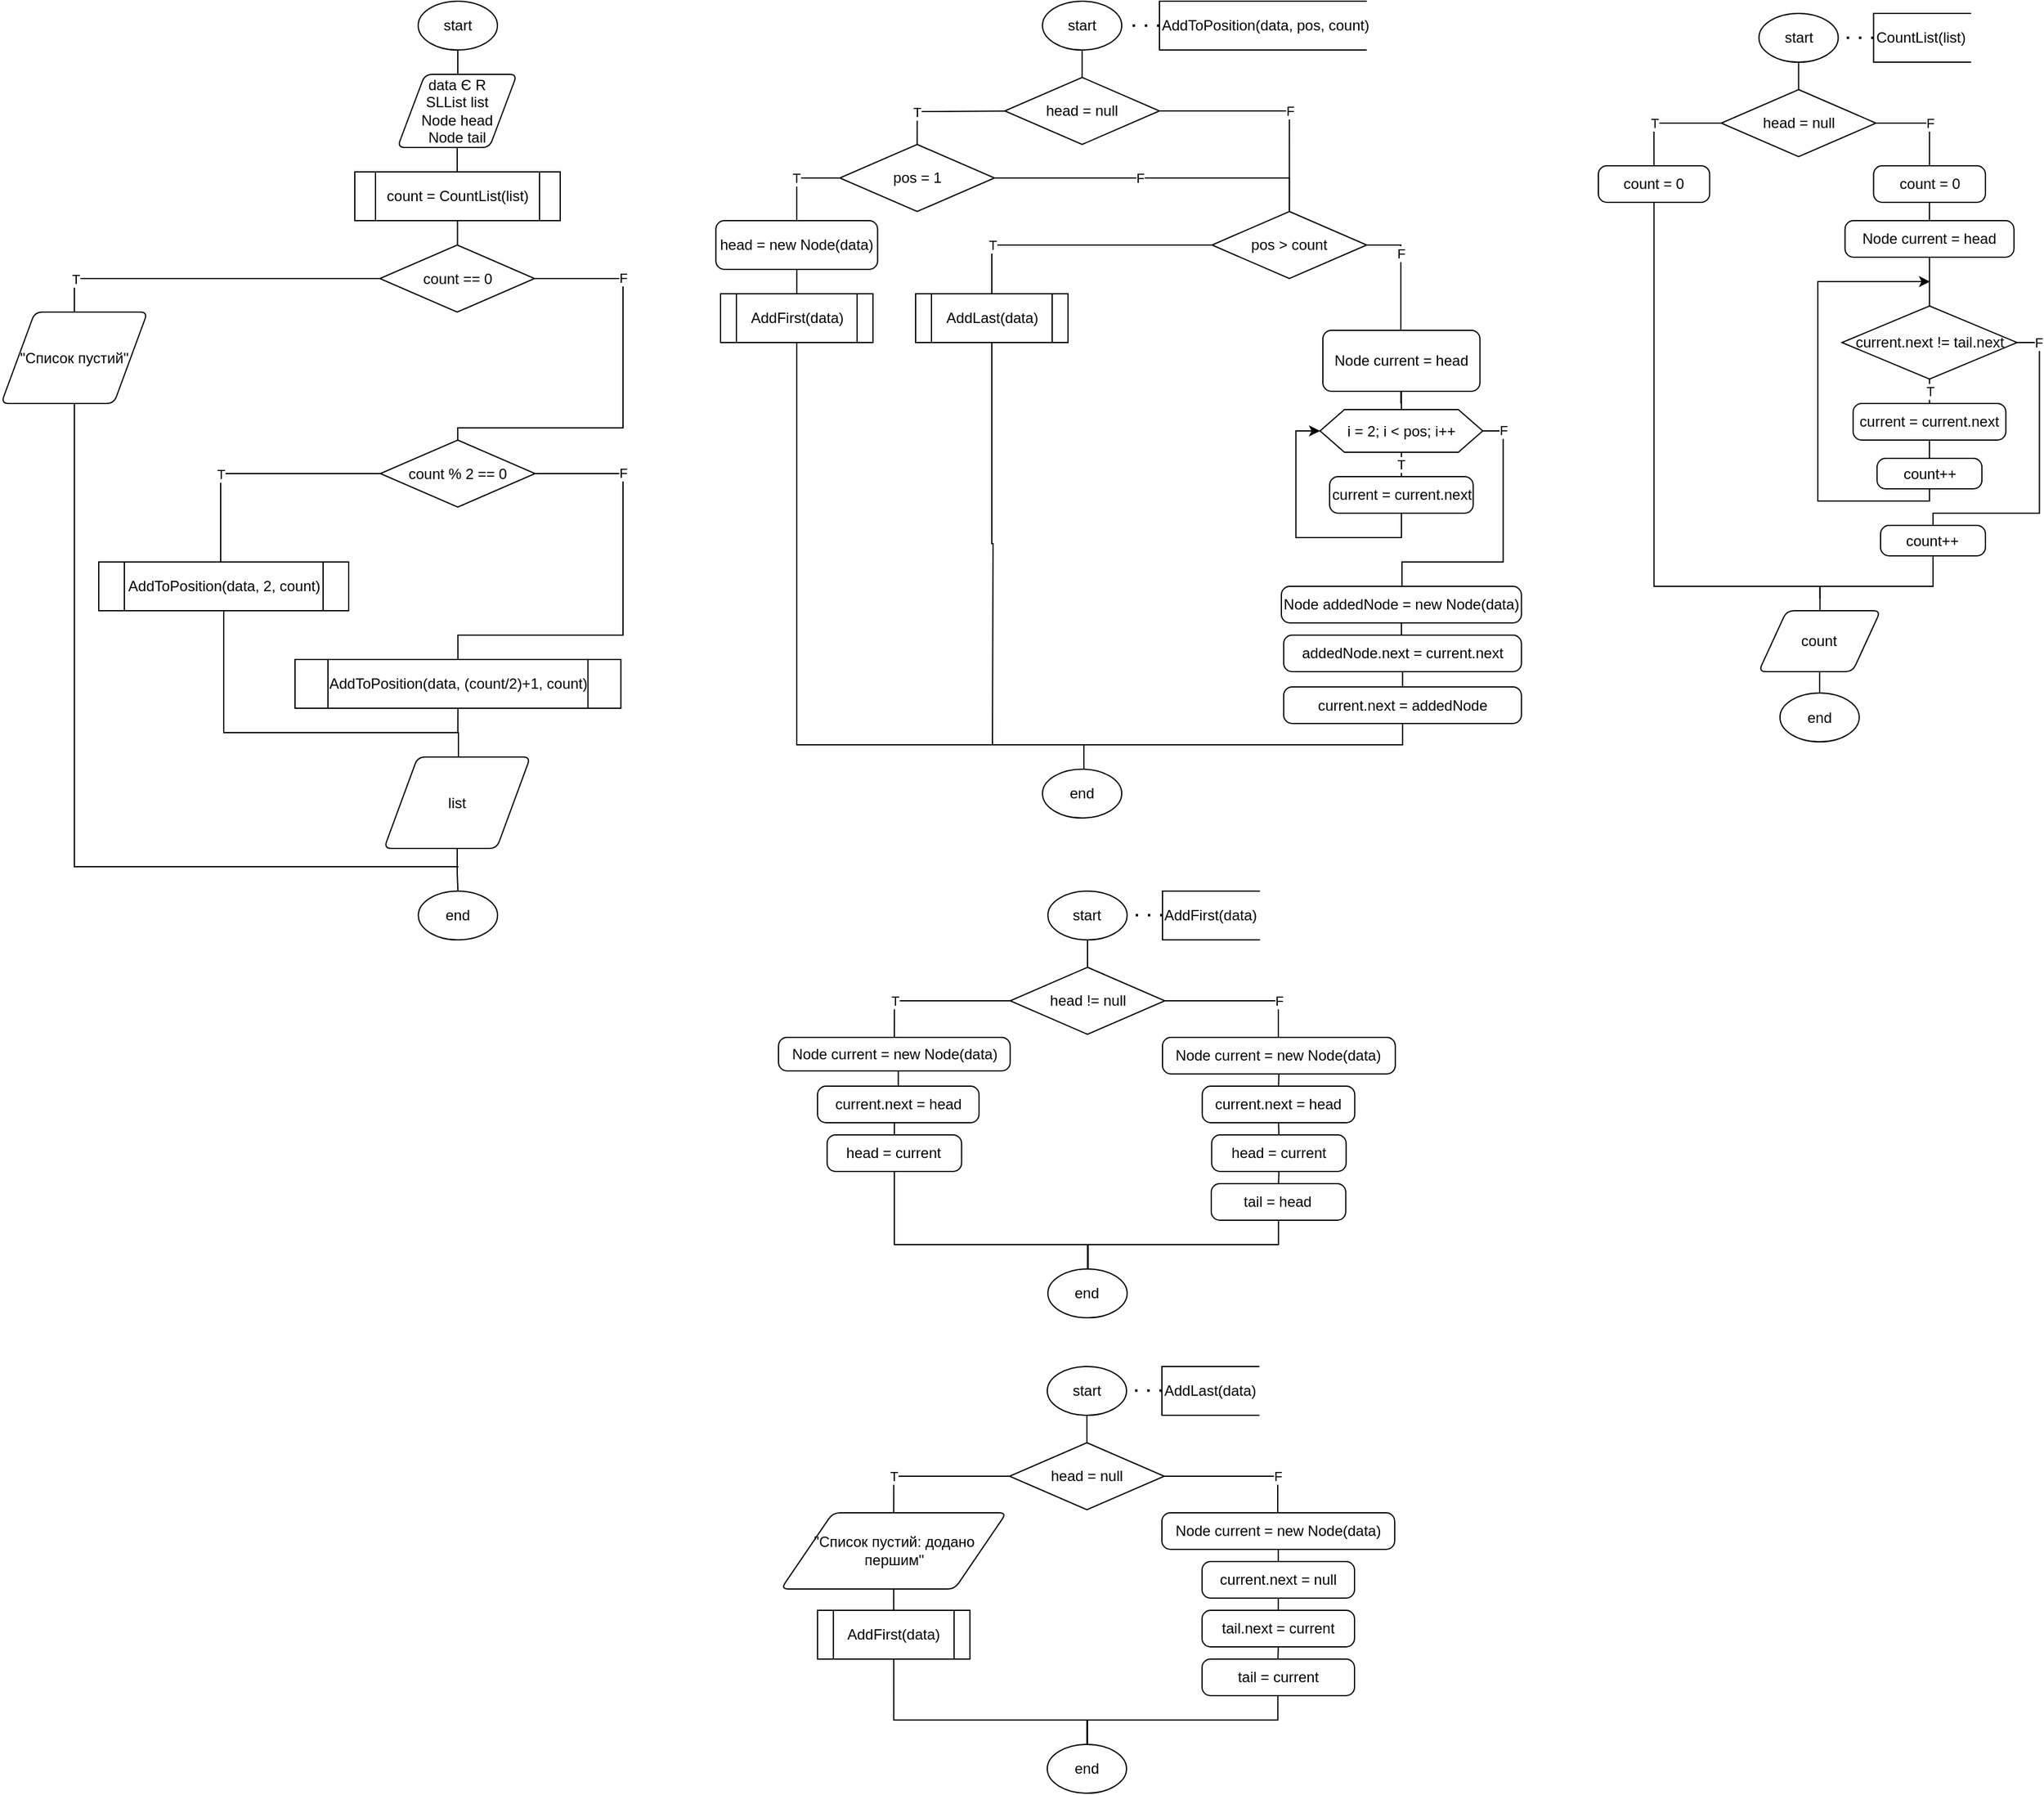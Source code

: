 <mxfile version="15.8.7" type="device"><diagram id="V5qmjW3sE3rMqDVH7kw-" name="Страница 1"><mxGraphModel dx="1730" dy="1082" grid="1" gridSize="10" guides="1" tooltips="1" connect="1" arrows="1" fold="1" page="1" pageScale="1" pageWidth="1169" pageHeight="1654" math="0" shadow="0"><root><mxCell id="0"/><mxCell id="1" parent="0"/><mxCell id="6AGBld5OA4cOX5kdkgJx-5" value="" style="edgeStyle=orthogonalEdgeStyle;rounded=0;orthogonalLoop=1;jettySize=auto;html=1;endArrow=none;endFill=0;" edge="1" parent="1" source="6AGBld5OA4cOX5kdkgJx-1" target="6AGBld5OA4cOX5kdkgJx-4"><mxGeometry relative="1" as="geometry"/></mxCell><mxCell id="6AGBld5OA4cOX5kdkgJx-1" value="start" style="strokeWidth=1;html=1;shape=mxgraph.flowchart.start_1;whiteSpace=wrap;" vertex="1" parent="1"><mxGeometry x="382" y="40" width="65" height="40" as="geometry"/></mxCell><mxCell id="6AGBld5OA4cOX5kdkgJx-9" value="" style="edgeStyle=orthogonalEdgeStyle;rounded=0;orthogonalLoop=1;jettySize=auto;html=1;endArrow=none;endFill=0;" edge="1" parent="1" source="6AGBld5OA4cOX5kdkgJx-4"><mxGeometry relative="1" as="geometry"><mxPoint x="414.059" y="180" as="targetPoint"/></mxGeometry></mxCell><mxCell id="6AGBld5OA4cOX5kdkgJx-4" value="data Є R&lt;br&gt;SLList list&lt;br&gt;Node head&lt;br&gt;Node tail" style="shape=parallelogram;html=1;strokeWidth=1;perimeter=parallelogramPerimeter;whiteSpace=wrap;rounded=1;arcSize=12;size=0.23;" vertex="1" parent="1"><mxGeometry x="365" y="100" width="98" height="60" as="geometry"/></mxCell><mxCell id="6AGBld5OA4cOX5kdkgJx-14" value="" style="edgeStyle=orthogonalEdgeStyle;rounded=0;orthogonalLoop=1;jettySize=auto;html=1;endArrow=none;endFill=0;" edge="1" parent="1" source="6AGBld5OA4cOX5kdkgJx-10" target="6AGBld5OA4cOX5kdkgJx-13"><mxGeometry relative="1" as="geometry"/></mxCell><mxCell id="6AGBld5OA4cOX5kdkgJx-10" value="count = CountList(list)" style="shape=process;whiteSpace=wrap;html=1;backgroundOutline=1;strokeWidth=1;" vertex="1" parent="1"><mxGeometry x="330" y="180" width="168.5" height="40" as="geometry"/></mxCell><mxCell id="6AGBld5OA4cOX5kdkgJx-16" value="T" style="edgeStyle=orthogonalEdgeStyle;rounded=0;orthogonalLoop=1;jettySize=auto;html=1;entryX=0.5;entryY=0;entryDx=0;entryDy=0;endArrow=none;endFill=0;" edge="1" parent="1" source="6AGBld5OA4cOX5kdkgJx-13" target="6AGBld5OA4cOX5kdkgJx-15"><mxGeometry x="0.795" relative="1" as="geometry"><Array as="points"><mxPoint x="100" y="268"/></Array><mxPoint as="offset"/></mxGeometry></mxCell><mxCell id="6AGBld5OA4cOX5kdkgJx-19" value="F" style="edgeStyle=orthogonalEdgeStyle;rounded=0;orthogonalLoop=1;jettySize=auto;html=1;entryX=0.5;entryY=0;entryDx=0;entryDy=0;entryPerimeter=0;endArrow=none;endFill=0;" edge="1" parent="1" source="6AGBld5OA4cOX5kdkgJx-13" target="6AGBld5OA4cOX5kdkgJx-18"><mxGeometry x="-0.574" relative="1" as="geometry"><Array as="points"><mxPoint x="550" y="268"/><mxPoint x="550" y="390"/><mxPoint x="414" y="390"/></Array><mxPoint as="offset"/></mxGeometry></mxCell><mxCell id="6AGBld5OA4cOX5kdkgJx-13" value="count == 0" style="strokeWidth=1;html=1;shape=mxgraph.flowchart.decision;whiteSpace=wrap;" vertex="1" parent="1"><mxGeometry x="350.56" y="240" width="126.88" height="55" as="geometry"/></mxCell><mxCell id="6AGBld5OA4cOX5kdkgJx-32" style="edgeStyle=orthogonalEdgeStyle;rounded=0;orthogonalLoop=1;jettySize=auto;html=1;endArrow=none;endFill=0;" edge="1" parent="1" source="6AGBld5OA4cOX5kdkgJx-15"><mxGeometry relative="1" as="geometry"><mxPoint x="415" y="750" as="targetPoint"/><Array as="points"><mxPoint x="100" y="750"/><mxPoint x="415" y="750"/></Array></mxGeometry></mxCell><mxCell id="6AGBld5OA4cOX5kdkgJx-15" value="&quot;Список пустий&quot;" style="shape=parallelogram;html=1;strokeWidth=1;perimeter=parallelogramPerimeter;whiteSpace=wrap;rounded=1;arcSize=12;size=0.23;" vertex="1" parent="1"><mxGeometry x="40" y="295" width="120" height="75" as="geometry"/></mxCell><mxCell id="6AGBld5OA4cOX5kdkgJx-21" value="T" style="edgeStyle=orthogonalEdgeStyle;rounded=0;orthogonalLoop=1;jettySize=auto;html=1;entryX=0.568;entryY=0.01;entryDx=0;entryDy=0;entryPerimeter=0;endArrow=none;endFill=0;" edge="1" parent="1" source="6AGBld5OA4cOX5kdkgJx-18" target="6AGBld5OA4cOX5kdkgJx-20"><mxGeometry x="0.189" relative="1" as="geometry"><Array as="points"><mxPoint x="220" y="428"/><mxPoint x="220" y="500"/></Array><mxPoint as="offset"/></mxGeometry></mxCell><mxCell id="6AGBld5OA4cOX5kdkgJx-23" value="F" style="edgeStyle=orthogonalEdgeStyle;rounded=0;orthogonalLoop=1;jettySize=auto;html=1;endArrow=none;endFill=0;entryX=0.5;entryY=0;entryDx=0;entryDy=0;" edge="1" parent="1" source="6AGBld5OA4cOX5kdkgJx-18" target="6AGBld5OA4cOX5kdkgJx-24"><mxGeometry x="-0.599" relative="1" as="geometry"><mxPoint x="415" y="560" as="targetPoint"/><Array as="points"><mxPoint x="550" y="428"/><mxPoint x="550" y="560"/><mxPoint x="415" y="560"/></Array><mxPoint as="offset"/></mxGeometry></mxCell><mxCell id="6AGBld5OA4cOX5kdkgJx-18" value="count % 2 == 0" style="strokeWidth=1;html=1;shape=mxgraph.flowchart.decision;whiteSpace=wrap;" vertex="1" parent="1"><mxGeometry x="351" y="400" width="126.88" height="55" as="geometry"/></mxCell><mxCell id="6AGBld5OA4cOX5kdkgJx-26" style="edgeStyle=orthogonalEdgeStyle;rounded=0;orthogonalLoop=1;jettySize=auto;html=1;endArrow=none;endFill=0;" edge="1" parent="1" source="6AGBld5OA4cOX5kdkgJx-20" target="6AGBld5OA4cOX5kdkgJx-25"><mxGeometry relative="1" as="geometry"><Array as="points"><mxPoint x="223" y="640"/><mxPoint x="415" y="640"/></Array></mxGeometry></mxCell><mxCell id="6AGBld5OA4cOX5kdkgJx-20" value="AddToPosition(data, 2, count)" style="shape=process;whiteSpace=wrap;html=1;backgroundOutline=1;strokeWidth=1;" vertex="1" parent="1"><mxGeometry x="120" y="500" width="205" height="40" as="geometry"/></mxCell><mxCell id="6AGBld5OA4cOX5kdkgJx-28" style="edgeStyle=orthogonalEdgeStyle;rounded=0;orthogonalLoop=1;jettySize=auto;html=1;exitX=0.5;exitY=1;exitDx=0;exitDy=0;endArrow=none;endFill=0;" edge="1" parent="1" source="6AGBld5OA4cOX5kdkgJx-24"><mxGeometry relative="1" as="geometry"><mxPoint x="414.571" y="640" as="targetPoint"/></mxGeometry></mxCell><mxCell id="6AGBld5OA4cOX5kdkgJx-24" value="AddToPosition(data, (count/2)+1, count)" style="shape=process;whiteSpace=wrap;html=1;backgroundOutline=1;strokeWidth=1;" vertex="1" parent="1"><mxGeometry x="281" y="580" width="267.25" height="40" as="geometry"/></mxCell><mxCell id="6AGBld5OA4cOX5kdkgJx-33" style="edgeStyle=orthogonalEdgeStyle;rounded=0;orthogonalLoop=1;jettySize=auto;html=1;endArrow=none;endFill=0;entryX=0.5;entryY=0;entryDx=0;entryDy=0;entryPerimeter=0;" edge="1" parent="1" source="6AGBld5OA4cOX5kdkgJx-25" target="6AGBld5OA4cOX5kdkgJx-29"><mxGeometry relative="1" as="geometry"><mxPoint x="414" y="750" as="targetPoint"/></mxGeometry></mxCell><mxCell id="6AGBld5OA4cOX5kdkgJx-25" value="list" style="shape=parallelogram;html=1;strokeWidth=1;perimeter=parallelogramPerimeter;whiteSpace=wrap;rounded=1;arcSize=12;size=0.23;" vertex="1" parent="1"><mxGeometry x="354" y="660" width="120" height="75" as="geometry"/></mxCell><mxCell id="6AGBld5OA4cOX5kdkgJx-29" value="end" style="strokeWidth=1;html=1;shape=mxgraph.flowchart.start_1;whiteSpace=wrap;" vertex="1" parent="1"><mxGeometry x="382.12" y="770" width="65" height="40" as="geometry"/></mxCell><mxCell id="6AGBld5OA4cOX5kdkgJx-36" value="" style="edgeStyle=orthogonalEdgeStyle;rounded=0;orthogonalLoop=1;jettySize=auto;html=1;endArrow=none;endFill=0;dashed=1;dashPattern=1 4;strokeWidth=2;" edge="1" parent="1" source="6AGBld5OA4cOX5kdkgJx-34" target="6AGBld5OA4cOX5kdkgJx-35"><mxGeometry relative="1" as="geometry"><Array as="points"><mxPoint x="960" y="60"/><mxPoint x="960" y="60"/></Array></mxGeometry></mxCell><mxCell id="6AGBld5OA4cOX5kdkgJx-34" value="AddToPosition(data, pos, count)" style="strokeWidth=1;html=1;shape=mxgraph.flowchart.annotation_1;align=left;pointerEvents=1;" vertex="1" parent="1"><mxGeometry x="990" y="40" width="170" height="40" as="geometry"/></mxCell><mxCell id="6AGBld5OA4cOX5kdkgJx-38" style="edgeStyle=orthogonalEdgeStyle;rounded=0;orthogonalLoop=1;jettySize=auto;html=1;exitX=0.5;exitY=1;exitDx=0;exitDy=0;exitPerimeter=0;entryX=0.5;entryY=0;entryDx=0;entryDy=0;entryPerimeter=0;endArrow=none;endFill=0;strokeWidth=1;" edge="1" parent="1" source="6AGBld5OA4cOX5kdkgJx-35" target="6AGBld5OA4cOX5kdkgJx-37"><mxGeometry relative="1" as="geometry"/></mxCell><mxCell id="6AGBld5OA4cOX5kdkgJx-35" value="start" style="strokeWidth=1;html=1;shape=mxgraph.flowchart.start_1;whiteSpace=wrap;" vertex="1" parent="1"><mxGeometry x="894.06" y="40" width="65" height="40" as="geometry"/></mxCell><mxCell id="6AGBld5OA4cOX5kdkgJx-48" value="F" style="edgeStyle=orthogonalEdgeStyle;rounded=0;orthogonalLoop=1;jettySize=auto;html=1;entryX=0.5;entryY=0;entryDx=0;entryDy=0;entryPerimeter=0;endArrow=none;endFill=0;strokeWidth=1;" edge="1" parent="1" target="6AGBld5OA4cOX5kdkgJx-47"><mxGeometry x="0.233" relative="1" as="geometry"><mxPoint x="964.06" y="130" as="sourcePoint"/><Array as="points"><mxPoint x="1096.12" y="130"/></Array><mxPoint as="offset"/></mxGeometry></mxCell><mxCell id="6AGBld5OA4cOX5kdkgJx-53" value="T" style="edgeStyle=orthogonalEdgeStyle;rounded=0;orthogonalLoop=1;jettySize=auto;html=1;exitX=0;exitY=0.5;exitDx=0;exitDy=0;exitPerimeter=0;entryX=0.5;entryY=0;entryDx=0;entryDy=0;entryPerimeter=0;endArrow=none;endFill=0;strokeWidth=1;" edge="1" parent="1" target="6AGBld5OA4cOX5kdkgJx-39"><mxGeometry x="0.561" relative="1" as="geometry"><mxPoint x="883.12" y="130" as="sourcePoint"/><mxPoint as="offset"/></mxGeometry></mxCell><mxCell id="6AGBld5OA4cOX5kdkgJx-37" value="head = null" style="strokeWidth=1;html=1;shape=mxgraph.flowchart.decision;whiteSpace=wrap;" vertex="1" parent="1"><mxGeometry x="863.12" y="102.5" width="126.88" height="55" as="geometry"/></mxCell><mxCell id="6AGBld5OA4cOX5kdkgJx-42" value="T" style="edgeStyle=orthogonalEdgeStyle;rounded=0;orthogonalLoop=1;jettySize=auto;html=1;entryX=0.5;entryY=0;entryDx=0;entryDy=0;endArrow=none;endFill=0;strokeWidth=1;" edge="1" parent="1" source="6AGBld5OA4cOX5kdkgJx-39" target="6AGBld5OA4cOX5kdkgJx-41"><mxGeometry x="0.005" relative="1" as="geometry"><Array as="points"><mxPoint x="692.69" y="185"/></Array><mxPoint as="offset"/></mxGeometry></mxCell><mxCell id="6AGBld5OA4cOX5kdkgJx-54" value="F" style="edgeStyle=orthogonalEdgeStyle;rounded=0;orthogonalLoop=1;jettySize=auto;html=1;endArrow=none;endFill=0;strokeWidth=1;entryX=0.5;entryY=0;entryDx=0;entryDy=0;entryPerimeter=0;" edge="1" parent="1" source="6AGBld5OA4cOX5kdkgJx-39" target="6AGBld5OA4cOX5kdkgJx-47"><mxGeometry x="-0.116" relative="1" as="geometry"><mxPoint x="1110" y="185" as="targetPoint"/><mxPoint as="offset"/></mxGeometry></mxCell><mxCell id="6AGBld5OA4cOX5kdkgJx-39" value="pos = 1" style="strokeWidth=1;html=1;shape=mxgraph.flowchart.decision;whiteSpace=wrap;" vertex="1" parent="1"><mxGeometry x="727.81" y="157.5" width="126.88" height="55" as="geometry"/></mxCell><mxCell id="6AGBld5OA4cOX5kdkgJx-46" value="" style="edgeStyle=orthogonalEdgeStyle;rounded=0;orthogonalLoop=1;jettySize=auto;html=1;endArrow=none;endFill=0;strokeWidth=1;" edge="1" parent="1" source="6AGBld5OA4cOX5kdkgJx-41" target="6AGBld5OA4cOX5kdkgJx-43"><mxGeometry relative="1" as="geometry"/></mxCell><mxCell id="6AGBld5OA4cOX5kdkgJx-41" value="head = new Node(data)" style="rounded=1;whiteSpace=wrap;html=1;absoluteArcSize=1;arcSize=14;strokeWidth=1;" vertex="1" parent="1"><mxGeometry x="626.17" y="220" width="132.65" height="40" as="geometry"/></mxCell><mxCell id="6AGBld5OA4cOX5kdkgJx-73" style="edgeStyle=orthogonalEdgeStyle;rounded=0;orthogonalLoop=1;jettySize=auto;html=1;entryX=0.5;entryY=0;entryDx=0;entryDy=0;entryPerimeter=0;endArrow=none;endFill=0;strokeWidth=1;" edge="1" parent="1" source="6AGBld5OA4cOX5kdkgJx-43" target="6AGBld5OA4cOX5kdkgJx-71"><mxGeometry relative="1" as="geometry"><Array as="points"><mxPoint x="693" y="650"/><mxPoint x="928" y="650"/></Array></mxGeometry></mxCell><mxCell id="6AGBld5OA4cOX5kdkgJx-43" value="AddFirst(data)" style="shape=process;whiteSpace=wrap;html=1;backgroundOutline=1;strokeWidth=1;" vertex="1" parent="1"><mxGeometry x="630.0" y="280" width="125" height="40" as="geometry"/></mxCell><mxCell id="6AGBld5OA4cOX5kdkgJx-51" value="T" style="edgeStyle=orthogonalEdgeStyle;rounded=0;orthogonalLoop=1;jettySize=auto;html=1;endArrow=none;endFill=0;strokeWidth=1;exitX=0;exitY=0.5;exitDx=0;exitDy=0;exitPerimeter=0;" edge="1" parent="1" source="6AGBld5OA4cOX5kdkgJx-47" target="6AGBld5OA4cOX5kdkgJx-49"><mxGeometry x="0.632" relative="1" as="geometry"><mxPoint x="1030" y="240" as="sourcePoint"/><mxPoint as="offset"/></mxGeometry></mxCell><mxCell id="6AGBld5OA4cOX5kdkgJx-55" value="F" style="edgeStyle=orthogonalEdgeStyle;rounded=0;orthogonalLoop=1;jettySize=auto;html=1;endArrow=none;endFill=0;strokeWidth=1;entryX=0.5;entryY=0;entryDx=0;entryDy=0;" edge="1" parent="1" source="6AGBld5OA4cOX5kdkgJx-47" target="6AGBld5OA4cOX5kdkgJx-56"><mxGeometry x="-0.685" relative="1" as="geometry"><mxPoint x="930" y="390" as="targetPoint"/><Array as="points"><mxPoint x="1188" y="240"/><mxPoint x="1188" y="370"/></Array><mxPoint as="offset"/></mxGeometry></mxCell><mxCell id="6AGBld5OA4cOX5kdkgJx-47" value="pos &amp;gt; count" style="strokeWidth=1;html=1;shape=mxgraph.flowchart.decision;whiteSpace=wrap;" vertex="1" parent="1"><mxGeometry x="1033.12" y="212.5" width="126.88" height="55" as="geometry"/></mxCell><mxCell id="6AGBld5OA4cOX5kdkgJx-74" style="edgeStyle=orthogonalEdgeStyle;rounded=0;orthogonalLoop=1;jettySize=auto;html=1;endArrow=none;endFill=0;strokeWidth=1;" edge="1" parent="1" source="6AGBld5OA4cOX5kdkgJx-49"><mxGeometry relative="1" as="geometry"><mxPoint x="853" y="650" as="targetPoint"/></mxGeometry></mxCell><mxCell id="6AGBld5OA4cOX5kdkgJx-49" value="AddLast(data)" style="shape=process;whiteSpace=wrap;html=1;backgroundOutline=1;strokeWidth=1;" vertex="1" parent="1"><mxGeometry x="790" y="280" width="125" height="40" as="geometry"/></mxCell><mxCell id="6AGBld5OA4cOX5kdkgJx-58" style="edgeStyle=orthogonalEdgeStyle;rounded=0;orthogonalLoop=1;jettySize=auto;html=1;exitX=0.5;exitY=1;exitDx=0;exitDy=0;entryX=0.5;entryY=0;entryDx=0;entryDy=0;endArrow=none;endFill=0;strokeWidth=1;" edge="1" parent="1" source="6AGBld5OA4cOX5kdkgJx-56" target="6AGBld5OA4cOX5kdkgJx-57"><mxGeometry relative="1" as="geometry"/></mxCell><mxCell id="6AGBld5OA4cOX5kdkgJx-56" value="Node current = head" style="rounded=1;whiteSpace=wrap;html=1;absoluteArcSize=1;arcSize=14;strokeWidth=1;" vertex="1" parent="1"><mxGeometry x="1124.03" y="310" width="128.82" height="50" as="geometry"/></mxCell><mxCell id="6AGBld5OA4cOX5kdkgJx-60" value="T" style="edgeStyle=orthogonalEdgeStyle;rounded=0;orthogonalLoop=1;jettySize=auto;html=1;exitX=0.5;exitY=1;exitDx=0;exitDy=0;entryX=0.5;entryY=0;entryDx=0;entryDy=0;endArrow=none;endFill=0;strokeWidth=1;" edge="1" parent="1" source="6AGBld5OA4cOX5kdkgJx-57" target="6AGBld5OA4cOX5kdkgJx-59"><mxGeometry relative="1" as="geometry"/></mxCell><mxCell id="6AGBld5OA4cOX5kdkgJx-62" value="F" style="edgeStyle=orthogonalEdgeStyle;rounded=0;orthogonalLoop=1;jettySize=auto;html=1;endArrow=none;endFill=0;strokeWidth=1;" edge="1" parent="1" source="6AGBld5OA4cOX5kdkgJx-57"><mxGeometry x="-0.859" relative="1" as="geometry"><mxPoint x="1188.88" y="530" as="targetPoint"/><Array as="points"><mxPoint x="1271.88" y="393"/><mxPoint x="1271.88" y="500"/><mxPoint x="1188.88" y="500"/></Array><mxPoint as="offset"/></mxGeometry></mxCell><mxCell id="6AGBld5OA4cOX5kdkgJx-57" value="i = 2; i &amp;lt; pos; i++" style="shape=hexagon;perimeter=hexagonPerimeter2;whiteSpace=wrap;html=1;fixedSize=1;strokeWidth=1;" vertex="1" parent="1"><mxGeometry x="1121.72" y="375" width="133.44" height="35" as="geometry"/></mxCell><mxCell id="6AGBld5OA4cOX5kdkgJx-61" style="edgeStyle=orthogonalEdgeStyle;rounded=0;orthogonalLoop=1;jettySize=auto;html=1;entryX=0;entryY=0.5;entryDx=0;entryDy=0;endArrow=classic;endFill=1;strokeWidth=1;" edge="1" parent="1" source="6AGBld5OA4cOX5kdkgJx-59" target="6AGBld5OA4cOX5kdkgJx-57"><mxGeometry relative="1" as="geometry"><Array as="points"><mxPoint x="1188.88" y="480"/><mxPoint x="1101.88" y="480"/><mxPoint x="1101.88" y="393"/></Array></mxGeometry></mxCell><mxCell id="6AGBld5OA4cOX5kdkgJx-59" value="current = current.next" style="rounded=1;whiteSpace=wrap;html=1;absoluteArcSize=1;arcSize=14;strokeWidth=1;" vertex="1" parent="1"><mxGeometry x="1129.57" y="430" width="117.74" height="30" as="geometry"/></mxCell><mxCell id="6AGBld5OA4cOX5kdkgJx-65" value="" style="edgeStyle=orthogonalEdgeStyle;rounded=0;orthogonalLoop=1;jettySize=auto;html=1;endArrow=none;endFill=0;strokeWidth=1;" edge="1" parent="1" source="6AGBld5OA4cOX5kdkgJx-63" target="6AGBld5OA4cOX5kdkgJx-64"><mxGeometry relative="1" as="geometry"/></mxCell><mxCell id="6AGBld5OA4cOX5kdkgJx-63" value="Node addedNode = new Node(data)" style="rounded=1;whiteSpace=wrap;html=1;absoluteArcSize=1;arcSize=14;strokeWidth=1;" vertex="1" parent="1"><mxGeometry x="1090" y="520" width="196.88" height="30" as="geometry"/></mxCell><mxCell id="6AGBld5OA4cOX5kdkgJx-67" style="edgeStyle=orthogonalEdgeStyle;rounded=0;orthogonalLoop=1;jettySize=auto;html=1;exitX=0.5;exitY=1;exitDx=0;exitDy=0;entryX=0.5;entryY=0;entryDx=0;entryDy=0;endArrow=none;endFill=0;strokeWidth=1;" edge="1" parent="1" source="6AGBld5OA4cOX5kdkgJx-64" target="6AGBld5OA4cOX5kdkgJx-66"><mxGeometry relative="1" as="geometry"/></mxCell><mxCell id="6AGBld5OA4cOX5kdkgJx-64" value="addedNode.next = current.next" style="rounded=1;whiteSpace=wrap;html=1;absoluteArcSize=1;arcSize=14;strokeWidth=1;" vertex="1" parent="1"><mxGeometry x="1091.88" y="560" width="195" height="30" as="geometry"/></mxCell><mxCell id="6AGBld5OA4cOX5kdkgJx-72" value="" style="edgeStyle=orthogonalEdgeStyle;rounded=0;orthogonalLoop=1;jettySize=auto;html=1;endArrow=none;endFill=0;strokeWidth=1;" edge="1" parent="1" source="6AGBld5OA4cOX5kdkgJx-66" target="6AGBld5OA4cOX5kdkgJx-71"><mxGeometry relative="1" as="geometry"><Array as="points"><mxPoint x="1189" y="650"/><mxPoint x="928" y="650"/></Array></mxGeometry></mxCell><mxCell id="6AGBld5OA4cOX5kdkgJx-66" value="current.next = addedNode" style="rounded=1;whiteSpace=wrap;html=1;absoluteArcSize=1;arcSize=14;strokeWidth=1;" vertex="1" parent="1"><mxGeometry x="1091.88" y="602.5" width="195" height="30" as="geometry"/></mxCell><mxCell id="6AGBld5OA4cOX5kdkgJx-71" value="end" style="strokeWidth=1;html=1;shape=mxgraph.flowchart.start_1;whiteSpace=wrap;" vertex="1" parent="1"><mxGeometry x="894.06" y="670" width="65" height="40" as="geometry"/></mxCell><mxCell id="6AGBld5OA4cOX5kdkgJx-75" value="AddFirst(data)" style="strokeWidth=1;html=1;shape=mxgraph.flowchart.annotation_1;align=left;pointerEvents=1;" vertex="1" parent="1"><mxGeometry x="992.49" y="770" width="80" height="40" as="geometry"/></mxCell><mxCell id="6AGBld5OA4cOX5kdkgJx-79" value="" style="edgeStyle=orthogonalEdgeStyle;rounded=0;orthogonalLoop=1;jettySize=auto;html=1;endArrow=none;endFill=0;strokeWidth=1;" edge="1" parent="1" source="6AGBld5OA4cOX5kdkgJx-76" target="6AGBld5OA4cOX5kdkgJx-78"><mxGeometry relative="1" as="geometry"/></mxCell><mxCell id="6AGBld5OA4cOX5kdkgJx-76" value="start" style="strokeWidth=1;html=1;shape=mxgraph.flowchart.start_1;whiteSpace=wrap;" vertex="1" parent="1"><mxGeometry x="898.49" y="770" width="65" height="40" as="geometry"/></mxCell><mxCell id="6AGBld5OA4cOX5kdkgJx-77" value="" style="edgeStyle=orthogonalEdgeStyle;rounded=0;orthogonalLoop=1;jettySize=auto;html=1;endArrow=none;endFill=0;dashed=1;dashPattern=1 4;strokeWidth=2;" edge="1" parent="1"><mxGeometry relative="1" as="geometry"><mxPoint x="992.49" y="789.76" as="sourcePoint"/><mxPoint x="967.49" y="789.76" as="targetPoint"/></mxGeometry></mxCell><mxCell id="6AGBld5OA4cOX5kdkgJx-81" value="T" style="edgeStyle=orthogonalEdgeStyle;rounded=0;orthogonalLoop=1;jettySize=auto;html=1;entryX=0.5;entryY=0;entryDx=0;entryDy=0;endArrow=none;endFill=0;strokeWidth=1;exitX=0;exitY=0.5;exitDx=0;exitDy=0;exitPerimeter=0;" edge="1" parent="1" source="6AGBld5OA4cOX5kdkgJx-78" target="6AGBld5OA4cOX5kdkgJx-80"><mxGeometry x="0.52" relative="1" as="geometry"><Array as="points"><mxPoint x="772.49" y="860"/></Array><mxPoint as="offset"/></mxGeometry></mxCell><mxCell id="6AGBld5OA4cOX5kdkgJx-89" value="F" style="edgeStyle=orthogonalEdgeStyle;rounded=0;orthogonalLoop=1;jettySize=auto;html=1;endArrow=none;endFill=0;strokeWidth=1;" edge="1" parent="1" source="6AGBld5OA4cOX5kdkgJx-78" target="6AGBld5OA4cOX5kdkgJx-88"><mxGeometry x="0.512" relative="1" as="geometry"><Array as="points"><mxPoint x="1087.49" y="860"/></Array><mxPoint as="offset"/></mxGeometry></mxCell><mxCell id="6AGBld5OA4cOX5kdkgJx-78" value="head != null" style="strokeWidth=1;html=1;shape=mxgraph.flowchart.decision;whiteSpace=wrap;" vertex="1" parent="1"><mxGeometry x="867.55" y="832.5" width="126.88" height="55" as="geometry"/></mxCell><mxCell id="6AGBld5OA4cOX5kdkgJx-83" style="edgeStyle=orthogonalEdgeStyle;rounded=0;orthogonalLoop=1;jettySize=auto;html=1;exitX=0.5;exitY=1;exitDx=0;exitDy=0;entryX=0.5;entryY=0;entryDx=0;entryDy=0;endArrow=none;endFill=0;strokeWidth=1;" edge="1" parent="1" source="6AGBld5OA4cOX5kdkgJx-80" target="6AGBld5OA4cOX5kdkgJx-82"><mxGeometry relative="1" as="geometry"/></mxCell><mxCell id="6AGBld5OA4cOX5kdkgJx-80" value="Node current = new Node(data)" style="rounded=1;whiteSpace=wrap;html=1;absoluteArcSize=1;arcSize=14;strokeWidth=1;" vertex="1" parent="1"><mxGeometry x="677.55" y="890" width="190" height="27.5" as="geometry"/></mxCell><mxCell id="6AGBld5OA4cOX5kdkgJx-85" style="edgeStyle=orthogonalEdgeStyle;rounded=0;orthogonalLoop=1;jettySize=auto;html=1;exitX=0.5;exitY=1;exitDx=0;exitDy=0;endArrow=none;endFill=0;strokeWidth=1;entryX=0.5;entryY=0;entryDx=0;entryDy=0;" edge="1" parent="1" source="6AGBld5OA4cOX5kdkgJx-82" target="6AGBld5OA4cOX5kdkgJx-84"><mxGeometry relative="1" as="geometry"><mxPoint x="772.784" y="970" as="targetPoint"/></mxGeometry></mxCell><mxCell id="6AGBld5OA4cOX5kdkgJx-82" value="current.next = head" style="rounded=1;whiteSpace=wrap;html=1;absoluteArcSize=1;arcSize=14;strokeWidth=1;" vertex="1" parent="1"><mxGeometry x="709.56" y="930" width="132.45" height="30" as="geometry"/></mxCell><mxCell id="6AGBld5OA4cOX5kdkgJx-87" style="edgeStyle=orthogonalEdgeStyle;rounded=0;orthogonalLoop=1;jettySize=auto;html=1;endArrow=none;endFill=0;strokeWidth=1;" edge="1" parent="1" source="6AGBld5OA4cOX5kdkgJx-84" target="6AGBld5OA4cOX5kdkgJx-86"><mxGeometry relative="1" as="geometry"><Array as="points"><mxPoint x="772.49" y="1060"/><mxPoint x="931.49" y="1060"/></Array></mxGeometry></mxCell><mxCell id="6AGBld5OA4cOX5kdkgJx-84" value="head = current" style="rounded=1;whiteSpace=wrap;html=1;absoluteArcSize=1;arcSize=14;strokeWidth=1;" vertex="1" parent="1"><mxGeometry x="717.4" y="970" width="110.31" height="30" as="geometry"/></mxCell><mxCell id="6AGBld5OA4cOX5kdkgJx-86" value="end" style="strokeWidth=1;html=1;shape=mxgraph.flowchart.start_1;whiteSpace=wrap;" vertex="1" parent="1"><mxGeometry x="898.49" y="1080" width="65" height="40" as="geometry"/></mxCell><mxCell id="6AGBld5OA4cOX5kdkgJx-91" style="edgeStyle=orthogonalEdgeStyle;rounded=0;orthogonalLoop=1;jettySize=auto;html=1;exitX=0.5;exitY=1;exitDx=0;exitDy=0;entryX=0.5;entryY=0;entryDx=0;entryDy=0;endArrow=none;endFill=0;strokeWidth=1;" edge="1" parent="1" source="6AGBld5OA4cOX5kdkgJx-88" target="6AGBld5OA4cOX5kdkgJx-90"><mxGeometry relative="1" as="geometry"/></mxCell><mxCell id="6AGBld5OA4cOX5kdkgJx-88" value="Node current = new Node(data)" style="rounded=1;whiteSpace=wrap;html=1;absoluteArcSize=1;arcSize=14;strokeWidth=1;" vertex="1" parent="1"><mxGeometry x="992.49" y="890" width="190.94" height="30" as="geometry"/></mxCell><mxCell id="6AGBld5OA4cOX5kdkgJx-94" style="edgeStyle=orthogonalEdgeStyle;rounded=0;orthogonalLoop=1;jettySize=auto;html=1;exitX=0.5;exitY=1;exitDx=0;exitDy=0;entryX=0.5;entryY=0;entryDx=0;entryDy=0;endArrow=none;endFill=0;strokeWidth=1;" edge="1" parent="1" source="6AGBld5OA4cOX5kdkgJx-90" target="6AGBld5OA4cOX5kdkgJx-92"><mxGeometry relative="1" as="geometry"/></mxCell><mxCell id="6AGBld5OA4cOX5kdkgJx-90" value="current.next = head" style="rounded=1;whiteSpace=wrap;html=1;absoluteArcSize=1;arcSize=14;strokeWidth=1;" vertex="1" parent="1"><mxGeometry x="1025.12" y="930" width="125.06" height="30" as="geometry"/></mxCell><mxCell id="6AGBld5OA4cOX5kdkgJx-95" style="edgeStyle=orthogonalEdgeStyle;rounded=0;orthogonalLoop=1;jettySize=auto;html=1;exitX=0.5;exitY=1;exitDx=0;exitDy=0;entryX=0.5;entryY=0;entryDx=0;entryDy=0;endArrow=none;endFill=0;strokeWidth=1;" edge="1" parent="1" source="6AGBld5OA4cOX5kdkgJx-92" target="6AGBld5OA4cOX5kdkgJx-93"><mxGeometry relative="1" as="geometry"/></mxCell><mxCell id="6AGBld5OA4cOX5kdkgJx-92" value="head = current" style="rounded=1;whiteSpace=wrap;html=1;absoluteArcSize=1;arcSize=14;strokeWidth=1;" vertex="1" parent="1"><mxGeometry x="1032.81" y="970" width="110.31" height="30" as="geometry"/></mxCell><mxCell id="6AGBld5OA4cOX5kdkgJx-96" style="edgeStyle=orthogonalEdgeStyle;rounded=0;orthogonalLoop=1;jettySize=auto;html=1;entryX=0.5;entryY=0;entryDx=0;entryDy=0;entryPerimeter=0;endArrow=none;endFill=0;strokeWidth=1;" edge="1" parent="1" source="6AGBld5OA4cOX5kdkgJx-93" target="6AGBld5OA4cOX5kdkgJx-86"><mxGeometry relative="1" as="geometry"><Array as="points"><mxPoint x="1087.49" y="1060"/><mxPoint x="931.49" y="1060"/></Array></mxGeometry></mxCell><mxCell id="6AGBld5OA4cOX5kdkgJx-93" value="tail = head" style="rounded=1;whiteSpace=wrap;html=1;absoluteArcSize=1;arcSize=14;strokeWidth=1;" vertex="1" parent="1"><mxGeometry x="1032.49" y="1010" width="110.31" height="30" as="geometry"/></mxCell><mxCell id="6AGBld5OA4cOX5kdkgJx-98" value="AddLast(data)" style="strokeWidth=1;html=1;shape=mxgraph.flowchart.annotation_1;align=left;pointerEvents=1;" vertex="1" parent="1"><mxGeometry x="991.99" y="1160" width="80" height="40" as="geometry"/></mxCell><mxCell id="6AGBld5OA4cOX5kdkgJx-99" value="" style="edgeStyle=orthogonalEdgeStyle;rounded=0;orthogonalLoop=1;jettySize=auto;html=1;endArrow=none;endFill=0;strokeWidth=1;" edge="1" parent="1" source="6AGBld5OA4cOX5kdkgJx-100" target="6AGBld5OA4cOX5kdkgJx-104"><mxGeometry relative="1" as="geometry"/></mxCell><mxCell id="6AGBld5OA4cOX5kdkgJx-100" value="start" style="strokeWidth=1;html=1;shape=mxgraph.flowchart.start_1;whiteSpace=wrap;" vertex="1" parent="1"><mxGeometry x="897.99" y="1160" width="65" height="40" as="geometry"/></mxCell><mxCell id="6AGBld5OA4cOX5kdkgJx-101" value="" style="edgeStyle=orthogonalEdgeStyle;rounded=0;orthogonalLoop=1;jettySize=auto;html=1;endArrow=none;endFill=0;dashed=1;dashPattern=1 4;strokeWidth=2;" edge="1" parent="1"><mxGeometry relative="1" as="geometry"><mxPoint x="991.99" y="1179.76" as="sourcePoint"/><mxPoint x="966.99" y="1179.76" as="targetPoint"/></mxGeometry></mxCell><mxCell id="6AGBld5OA4cOX5kdkgJx-102" value="T" style="edgeStyle=orthogonalEdgeStyle;rounded=0;orthogonalLoop=1;jettySize=auto;html=1;entryX=0.5;entryY=0;entryDx=0;entryDy=0;endArrow=none;endFill=0;strokeWidth=1;exitX=0;exitY=0.5;exitDx=0;exitDy=0;exitPerimeter=0;" edge="1" parent="1" source="6AGBld5OA4cOX5kdkgJx-104"><mxGeometry x="0.52" relative="1" as="geometry"><Array as="points"><mxPoint x="771.99" y="1250"/></Array><mxPoint as="offset"/><mxPoint x="772.05" y="1280" as="targetPoint"/></mxGeometry></mxCell><mxCell id="6AGBld5OA4cOX5kdkgJx-103" value="F" style="edgeStyle=orthogonalEdgeStyle;rounded=0;orthogonalLoop=1;jettySize=auto;html=1;endArrow=none;endFill=0;strokeWidth=1;" edge="1" parent="1" source="6AGBld5OA4cOX5kdkgJx-104"><mxGeometry x="0.512" relative="1" as="geometry"><mxPoint x="1086.991" y="1280" as="targetPoint"/><Array as="points"><mxPoint x="1086.99" y="1250"/></Array><mxPoint as="offset"/></mxGeometry></mxCell><mxCell id="6AGBld5OA4cOX5kdkgJx-104" value="head = null" style="strokeWidth=1;html=1;shape=mxgraph.flowchart.decision;whiteSpace=wrap;" vertex="1" parent="1"><mxGeometry x="867.05" y="1222.5" width="126.88" height="55" as="geometry"/></mxCell><mxCell id="6AGBld5OA4cOX5kdkgJx-107" style="edgeStyle=orthogonalEdgeStyle;rounded=0;orthogonalLoop=1;jettySize=auto;html=1;exitX=0.5;exitY=1;exitDx=0;exitDy=0;endArrow=none;endFill=0;strokeWidth=1;entryX=0.5;entryY=0;entryDx=0;entryDy=0;" edge="1" parent="1" source="6AGBld5OA4cOX5kdkgJx-118"><mxGeometry relative="1" as="geometry"><mxPoint x="772.055" y="1360" as="targetPoint"/><mxPoint x="772.52" y="1350" as="sourcePoint"/></mxGeometry></mxCell><mxCell id="6AGBld5OA4cOX5kdkgJx-109" style="edgeStyle=orthogonalEdgeStyle;rounded=0;orthogonalLoop=1;jettySize=auto;html=1;endArrow=none;endFill=0;strokeWidth=1;" edge="1" parent="1" target="6AGBld5OA4cOX5kdkgJx-111"><mxGeometry relative="1" as="geometry"><Array as="points"><mxPoint x="771.99" y="1450"/><mxPoint x="930.99" y="1450"/></Array><mxPoint x="772.084" y="1390" as="sourcePoint"/></mxGeometry></mxCell><mxCell id="6AGBld5OA4cOX5kdkgJx-111" value="end" style="strokeWidth=1;html=1;shape=mxgraph.flowchart.start_1;whiteSpace=wrap;" vertex="1" parent="1"><mxGeometry x="897.99" y="1470" width="65" height="40" as="geometry"/></mxCell><mxCell id="6AGBld5OA4cOX5kdkgJx-112" style="edgeStyle=orthogonalEdgeStyle;rounded=0;orthogonalLoop=1;jettySize=auto;html=1;exitX=0.5;exitY=1;exitDx=0;exitDy=0;entryX=0.5;entryY=0;entryDx=0;entryDy=0;endArrow=none;endFill=0;strokeWidth=1;" edge="1" parent="1"><mxGeometry relative="1" as="geometry"><mxPoint x="1087.46" y="1310" as="sourcePoint"/><mxPoint x="1087.46" y="1320" as="targetPoint"/></mxGeometry></mxCell><mxCell id="6AGBld5OA4cOX5kdkgJx-113" style="edgeStyle=orthogonalEdgeStyle;rounded=0;orthogonalLoop=1;jettySize=auto;html=1;exitX=0.5;exitY=1;exitDx=0;exitDy=0;entryX=0.5;entryY=0;entryDx=0;entryDy=0;endArrow=none;endFill=0;strokeWidth=1;" edge="1" parent="1"><mxGeometry relative="1" as="geometry"><mxPoint x="1087.46" y="1350" as="sourcePoint"/><mxPoint x="1087.465" y="1360" as="targetPoint"/></mxGeometry></mxCell><mxCell id="6AGBld5OA4cOX5kdkgJx-114" style="edgeStyle=orthogonalEdgeStyle;rounded=0;orthogonalLoop=1;jettySize=auto;html=1;exitX=0.5;exitY=1;exitDx=0;exitDy=0;entryX=0.5;entryY=0;entryDx=0;entryDy=0;endArrow=none;endFill=0;strokeWidth=1;" edge="1" parent="1"><mxGeometry relative="1" as="geometry"><mxPoint x="1087.465" y="1390" as="sourcePoint"/><mxPoint x="1087.145" y="1400" as="targetPoint"/></mxGeometry></mxCell><mxCell id="6AGBld5OA4cOX5kdkgJx-116" style="edgeStyle=orthogonalEdgeStyle;rounded=0;orthogonalLoop=1;jettySize=auto;html=1;entryX=0.5;entryY=0;entryDx=0;entryDy=0;entryPerimeter=0;endArrow=none;endFill=0;strokeWidth=1;" edge="1" parent="1" target="6AGBld5OA4cOX5kdkgJx-111"><mxGeometry relative="1" as="geometry"><Array as="points"><mxPoint x="1086.99" y="1450"/><mxPoint x="930.99" y="1450"/></Array><mxPoint x="1087.133" y="1430" as="sourcePoint"/></mxGeometry></mxCell><mxCell id="6AGBld5OA4cOX5kdkgJx-118" value="&quot;Список пустий: додано першим&quot;" style="shape=parallelogram;html=1;strokeWidth=1;perimeter=parallelogramPerimeter;whiteSpace=wrap;rounded=1;arcSize=12;size=0.23;" vertex="1" parent="1"><mxGeometry x="679.56" y="1280" width="184.99" height="62.5" as="geometry"/></mxCell><mxCell id="6AGBld5OA4cOX5kdkgJx-119" value="AddFirst(data)" style="shape=process;whiteSpace=wrap;html=1;backgroundOutline=1;strokeWidth=1;" vertex="1" parent="1"><mxGeometry x="709.56" y="1360" width="125" height="40" as="geometry"/></mxCell><mxCell id="6AGBld5OA4cOX5kdkgJx-120" value="Node current = new Node(data)" style="rounded=1;whiteSpace=wrap;html=1;absoluteArcSize=1;arcSize=14;strokeWidth=1;" vertex="1" parent="1"><mxGeometry x="991.99" y="1280" width="190.94" height="30" as="geometry"/></mxCell><mxCell id="6AGBld5OA4cOX5kdkgJx-121" value="current.next = null" style="rounded=1;whiteSpace=wrap;html=1;absoluteArcSize=1;arcSize=14;strokeWidth=1;" vertex="1" parent="1"><mxGeometry x="1024.93" y="1320" width="125.06" height="30" as="geometry"/></mxCell><mxCell id="6AGBld5OA4cOX5kdkgJx-122" value="tail.next = current" style="rounded=1;whiteSpace=wrap;html=1;absoluteArcSize=1;arcSize=14;strokeWidth=1;" vertex="1" parent="1"><mxGeometry x="1024.93" y="1360" width="125.06" height="30" as="geometry"/></mxCell><mxCell id="6AGBld5OA4cOX5kdkgJx-123" value="tail = current" style="rounded=1;whiteSpace=wrap;html=1;absoluteArcSize=1;arcSize=14;strokeWidth=1;" vertex="1" parent="1"><mxGeometry x="1024.93" y="1400" width="125.06" height="30" as="geometry"/></mxCell><mxCell id="6AGBld5OA4cOX5kdkgJx-124" value="CountList(list)" style="strokeWidth=1;html=1;shape=mxgraph.flowchart.annotation_1;align=left;pointerEvents=1;" vertex="1" parent="1"><mxGeometry x="1575.73" y="50" width="80" height="40" as="geometry"/></mxCell><mxCell id="6AGBld5OA4cOX5kdkgJx-128" style="edgeStyle=orthogonalEdgeStyle;rounded=0;orthogonalLoop=1;jettySize=auto;html=1;exitX=0.5;exitY=1;exitDx=0;exitDy=0;exitPerimeter=0;entryX=0.5;entryY=0;entryDx=0;entryDy=0;entryPerimeter=0;endArrow=none;endFill=0;strokeWidth=1;" edge="1" parent="1" source="6AGBld5OA4cOX5kdkgJx-125" target="6AGBld5OA4cOX5kdkgJx-127"><mxGeometry relative="1" as="geometry"/></mxCell><mxCell id="6AGBld5OA4cOX5kdkgJx-125" value="start" style="strokeWidth=1;html=1;shape=mxgraph.flowchart.start_1;whiteSpace=wrap;" vertex="1" parent="1"><mxGeometry x="1481.73" y="50" width="65" height="40" as="geometry"/></mxCell><mxCell id="6AGBld5OA4cOX5kdkgJx-126" value="" style="edgeStyle=orthogonalEdgeStyle;rounded=0;orthogonalLoop=1;jettySize=auto;html=1;endArrow=none;endFill=0;dashed=1;dashPattern=1 4;strokeWidth=2;entryX=1;entryY=0.5;entryDx=0;entryDy=0;entryPerimeter=0;exitX=0;exitY=0.5;exitDx=0;exitDy=0;exitPerimeter=0;" edge="1" parent="1" source="6AGBld5OA4cOX5kdkgJx-124" target="6AGBld5OA4cOX5kdkgJx-125"><mxGeometry relative="1" as="geometry"><mxPoint x="1561.73" y="70" as="sourcePoint"/><mxPoint x="1551.73" y="70" as="targetPoint"/><Array as="points"/></mxGeometry></mxCell><mxCell id="6AGBld5OA4cOX5kdkgJx-129" value="T" style="edgeStyle=orthogonalEdgeStyle;rounded=0;orthogonalLoop=1;jettySize=auto;html=1;endArrow=none;endFill=0;strokeWidth=1;entryX=0.5;entryY=0;entryDx=0;entryDy=0;exitX=0;exitY=0.5;exitDx=0;exitDy=0;exitPerimeter=0;" edge="1" parent="1" source="6AGBld5OA4cOX5kdkgJx-127" target="6AGBld5OA4cOX5kdkgJx-131"><mxGeometry x="0.224" relative="1" as="geometry"><mxPoint x="1400.48" y="189.99" as="targetPoint"/><mxPoint x="1429.54" y="140.019" as="sourcePoint"/><Array as="points"><mxPoint x="1395.73" y="140"/></Array><mxPoint as="offset"/></mxGeometry></mxCell><mxCell id="6AGBld5OA4cOX5kdkgJx-136" value="F" style="edgeStyle=orthogonalEdgeStyle;rounded=0;orthogonalLoop=1;jettySize=auto;html=1;entryX=0.5;entryY=0;entryDx=0;entryDy=0;endArrow=none;endFill=0;strokeWidth=1;" edge="1" parent="1" source="6AGBld5OA4cOX5kdkgJx-127" target="6AGBld5OA4cOX5kdkgJx-134"><mxGeometry x="0.112" relative="1" as="geometry"><Array as="points"><mxPoint x="1621.73" y="140"/></Array><mxPoint as="offset"/></mxGeometry></mxCell><mxCell id="6AGBld5OA4cOX5kdkgJx-127" value="head = null" style="strokeWidth=1;html=1;shape=mxgraph.flowchart.decision;whiteSpace=wrap;" vertex="1" parent="1"><mxGeometry x="1450.79" y="112.5" width="126.88" height="55" as="geometry"/></mxCell><mxCell id="6AGBld5OA4cOX5kdkgJx-133" value="" style="edgeStyle=orthogonalEdgeStyle;rounded=0;orthogonalLoop=1;jettySize=auto;html=1;endArrow=none;endFill=0;strokeWidth=1;" edge="1" parent="1" source="6AGBld5OA4cOX5kdkgJx-131" target="6AGBld5OA4cOX5kdkgJx-132"><mxGeometry relative="1" as="geometry"><Array as="points"><mxPoint x="1395.73" y="520"/><mxPoint x="1531.73" y="520"/></Array></mxGeometry></mxCell><mxCell id="6AGBld5OA4cOX5kdkgJx-131" value="count = 0" style="rounded=1;whiteSpace=wrap;html=1;absoluteArcSize=1;arcSize=14;strokeWidth=1;" vertex="1" parent="1"><mxGeometry x="1350" y="174.99" width="91.25" height="30.01" as="geometry"/></mxCell><mxCell id="6AGBld5OA4cOX5kdkgJx-154" style="edgeStyle=orthogonalEdgeStyle;rounded=0;orthogonalLoop=1;jettySize=auto;html=1;exitX=0.5;exitY=1;exitDx=0;exitDy=0;entryX=0.5;entryY=0;entryDx=0;entryDy=0;entryPerimeter=0;endArrow=none;endFill=0;strokeWidth=1;" edge="1" parent="1" source="6AGBld5OA4cOX5kdkgJx-132" target="6AGBld5OA4cOX5kdkgJx-153"><mxGeometry relative="1" as="geometry"/></mxCell><mxCell id="6AGBld5OA4cOX5kdkgJx-132" value="count" style="shape=parallelogram;html=1;strokeWidth=1;perimeter=parallelogramPerimeter;whiteSpace=wrap;rounded=1;arcSize=12;size=0.23;" vertex="1" parent="1"><mxGeometry x="1481.46" y="540" width="100" height="50" as="geometry"/></mxCell><mxCell id="6AGBld5OA4cOX5kdkgJx-138" value="" style="edgeStyle=orthogonalEdgeStyle;rounded=0;orthogonalLoop=1;jettySize=auto;html=1;endArrow=none;endFill=0;strokeWidth=1;" edge="1" parent="1" source="6AGBld5OA4cOX5kdkgJx-134"><mxGeometry relative="1" as="geometry"><mxPoint x="1621.563" y="222.5" as="targetPoint"/></mxGeometry></mxCell><mxCell id="6AGBld5OA4cOX5kdkgJx-134" value="count = 0" style="rounded=1;whiteSpace=wrap;html=1;absoluteArcSize=1;arcSize=14;strokeWidth=1;" vertex="1" parent="1"><mxGeometry x="1575.73" y="175" width="91.73" height="30" as="geometry"/></mxCell><mxCell id="6AGBld5OA4cOX5kdkgJx-141" value="" style="edgeStyle=orthogonalEdgeStyle;rounded=0;orthogonalLoop=1;jettySize=auto;html=1;endArrow=none;endFill=0;strokeWidth=1;" edge="1" parent="1" source="6AGBld5OA4cOX5kdkgJx-139" target="6AGBld5OA4cOX5kdkgJx-140"><mxGeometry relative="1" as="geometry"/></mxCell><mxCell id="6AGBld5OA4cOX5kdkgJx-139" value="Node current = head" style="rounded=1;whiteSpace=wrap;html=1;absoluteArcSize=1;arcSize=14;strokeWidth=1;" vertex="1" parent="1"><mxGeometry x="1552.3" y="220" width="138.58" height="30" as="geometry"/></mxCell><mxCell id="6AGBld5OA4cOX5kdkgJx-143" value="T" style="edgeStyle=orthogonalEdgeStyle;rounded=0;orthogonalLoop=1;jettySize=auto;html=1;endArrow=none;endFill=0;strokeWidth=1;" edge="1" parent="1" source="6AGBld5OA4cOX5kdkgJx-140" target="6AGBld5OA4cOX5kdkgJx-142"><mxGeometry relative="1" as="geometry"/></mxCell><mxCell id="6AGBld5OA4cOX5kdkgJx-150" value="F" style="edgeStyle=orthogonalEdgeStyle;rounded=0;orthogonalLoop=1;jettySize=auto;html=1;entryX=0.5;entryY=0;entryDx=0;entryDy=0;endArrow=none;endFill=0;strokeWidth=1;" edge="1" parent="1" source="6AGBld5OA4cOX5kdkgJx-140" target="6AGBld5OA4cOX5kdkgJx-149"><mxGeometry x="-0.864" relative="1" as="geometry"><Array as="points"><mxPoint x="1711.73" y="320"/><mxPoint x="1711.73" y="460"/><mxPoint x="1624.73" y="460"/></Array><mxPoint as="offset"/></mxGeometry></mxCell><mxCell id="6AGBld5OA4cOX5kdkgJx-140" value="current.next != tail.next" style="strokeWidth=1;html=1;shape=mxgraph.flowchart.decision;whiteSpace=wrap;" vertex="1" parent="1"><mxGeometry x="1549.8" y="290" width="143.58" height="60" as="geometry"/></mxCell><mxCell id="6AGBld5OA4cOX5kdkgJx-146" value="" style="edgeStyle=orthogonalEdgeStyle;rounded=0;orthogonalLoop=1;jettySize=auto;html=1;endArrow=none;endFill=0;strokeWidth=1;" edge="1" parent="1" source="6AGBld5OA4cOX5kdkgJx-142" target="6AGBld5OA4cOX5kdkgJx-144"><mxGeometry relative="1" as="geometry"/></mxCell><mxCell id="6AGBld5OA4cOX5kdkgJx-142" value="current = current.next" style="rounded=1;whiteSpace=wrap;html=1;absoluteArcSize=1;arcSize=14;strokeWidth=1;" vertex="1" parent="1"><mxGeometry x="1558.94" y="370" width="125.29" height="30" as="geometry"/></mxCell><mxCell id="6AGBld5OA4cOX5kdkgJx-147" style="edgeStyle=orthogonalEdgeStyle;rounded=0;orthogonalLoop=1;jettySize=auto;html=1;endArrow=classic;endFill=1;strokeWidth=1;" edge="1" parent="1" source="6AGBld5OA4cOX5kdkgJx-144"><mxGeometry relative="1" as="geometry"><mxPoint x="1622" y="270" as="targetPoint"/><Array as="points"><mxPoint x="1622" y="450"/><mxPoint x="1530" y="450"/><mxPoint x="1530" y="270"/></Array></mxGeometry></mxCell><mxCell id="6AGBld5OA4cOX5kdkgJx-144" value="count++" style="rounded=1;whiteSpace=wrap;html=1;absoluteArcSize=1;arcSize=14;strokeWidth=1;" vertex="1" parent="1"><mxGeometry x="1578.59" y="415" width="86" height="25" as="geometry"/></mxCell><mxCell id="6AGBld5OA4cOX5kdkgJx-152" style="edgeStyle=orthogonalEdgeStyle;rounded=0;orthogonalLoop=1;jettySize=auto;html=1;endArrow=none;endFill=0;strokeWidth=1;" edge="1" parent="1" source="6AGBld5OA4cOX5kdkgJx-149"><mxGeometry relative="1" as="geometry"><mxPoint x="1531.73" y="530" as="targetPoint"/><Array as="points"><mxPoint x="1624.73" y="520"/><mxPoint x="1531.73" y="520"/></Array></mxGeometry></mxCell><mxCell id="6AGBld5OA4cOX5kdkgJx-149" value="count++" style="rounded=1;whiteSpace=wrap;html=1;absoluteArcSize=1;arcSize=14;strokeWidth=1;" vertex="1" parent="1"><mxGeometry x="1581.46" y="470" width="86" height="25" as="geometry"/></mxCell><mxCell id="6AGBld5OA4cOX5kdkgJx-153" value="end" style="strokeWidth=1;html=1;shape=mxgraph.flowchart.start_1;whiteSpace=wrap;" vertex="1" parent="1"><mxGeometry x="1498.96" y="607.5" width="65" height="40" as="geometry"/></mxCell></root></mxGraphModel></diagram></mxfile>